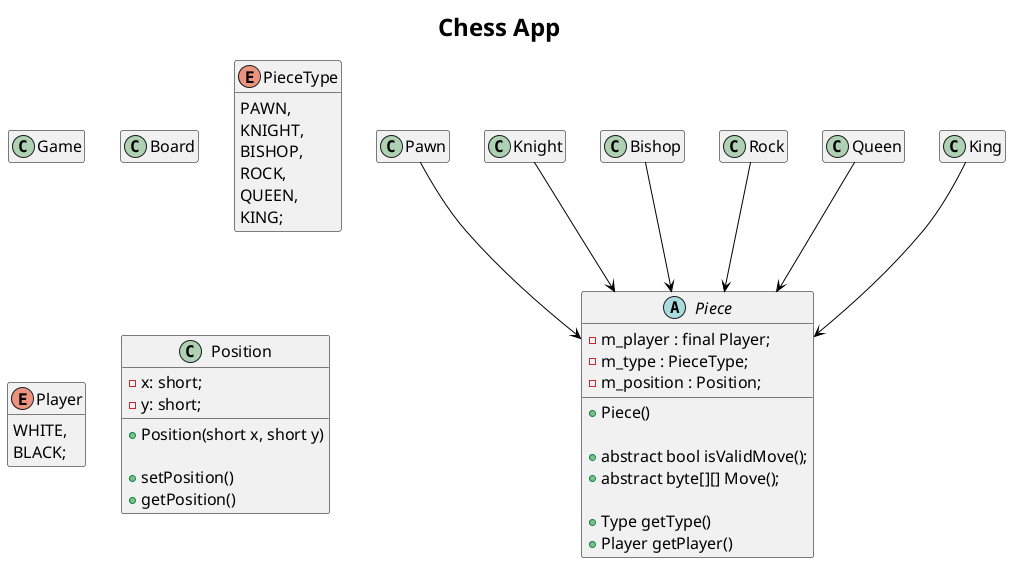 @startuml Chess App


skinparam DefaultFontName Arial
skinparam DefaultFontSize 16
skinparam DefaultFontStyle bold
skinparam ClassBorderColor black
skinparam SequenceMessageAlignment center
skinparam ArrowThickness 1
skinparam ArrowColor #black
hide empty members

skinparam titleBorderRoundCorner 15
skinparam titleBorderThickness 2
skinparam TitleFontSize 24

title Chess App



class Game {
    
}

class "Board" as Board {

}

enum PieceType {
    PAWN,
    KNIGHT,
    BISHOP,
    ROCK,
    QUEEN,
    KING;
}

enum Player {
    WHITE,
    BLACK;
}

class Position {
    -x: short;
    -y: short;

    +Position(short x, short y)
    
    +setPosition()
    +getPosition()
}

abstract class Piece {
    -m_player : final Player;
    -m_type : PieceType;
    -m_position : Position;
    
    +Piece()
    
    +abstract bool isValidMove();
    +abstract byte[][] Move();

    +Type getType()
    +Player getPlayer()
}

class Pawn {

}

class Knight {

}

class Bishop {
    
}

class Rock {

}

class Queen {

}

class King {
    
}

Pawn --> Piece
Knight --> Piece
Bishop --> Piece
Rock --> Piece
Queen --> Piece
King --> Piece 



@enduml
